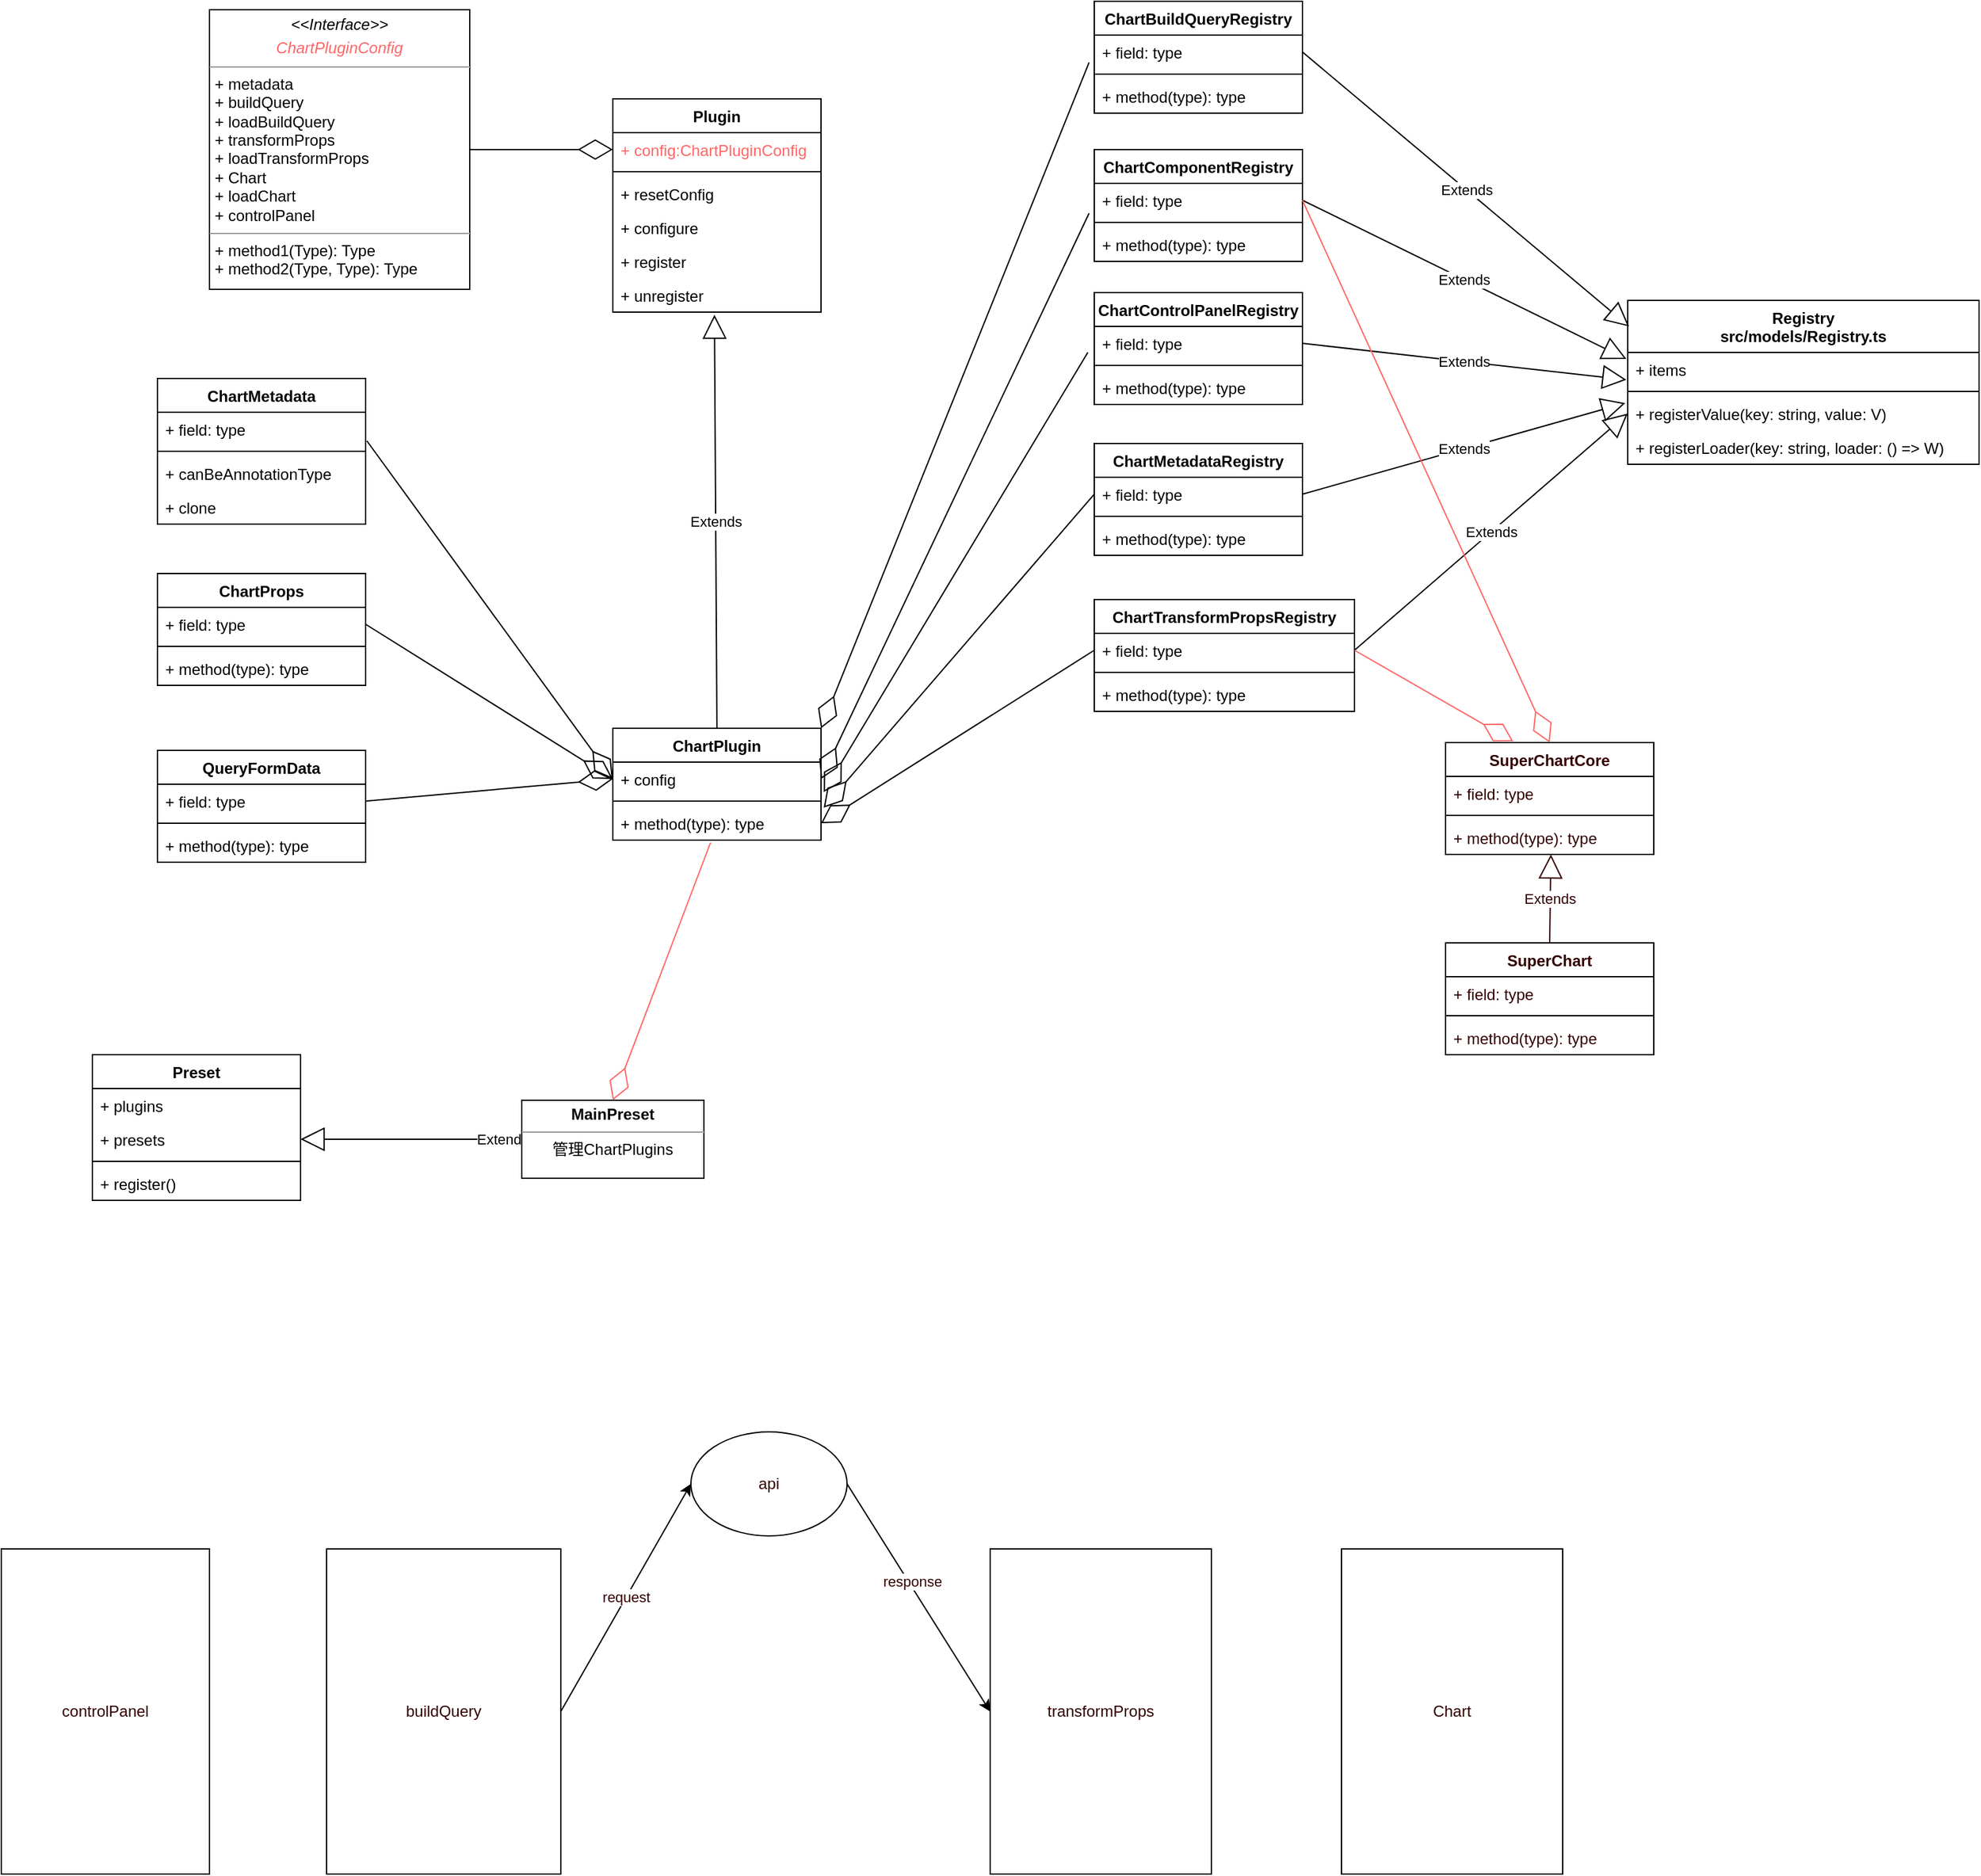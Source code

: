 <mxfile version="16.4.2" type="github">
  <diagram id="PTJ9c7ZdVEwkmotdVGtT" name="Page-1">
    <mxGraphModel dx="1426" dy="794" grid="1" gridSize="10" guides="1" tooltips="1" connect="1" arrows="1" fold="1" page="1" pageScale="1" pageWidth="3300" pageHeight="4681" math="0" shadow="0">
      <root>
        <mxCell id="0" />
        <mxCell id="1" parent="0" />
        <mxCell id="rIG7xJCUm3hWrijcsFpA-4" value="Registry&#xa;src/models/Registry.ts" style="swimlane;fontStyle=1;align=center;verticalAlign=top;childLayout=stackLayout;horizontal=1;startSize=40;horizontalStack=0;resizeParent=1;resizeParentMax=0;resizeLast=0;collapsible=1;marginBottom=0;" parent="1" vertex="1">
          <mxGeometry x="1430" y="470" width="270" height="126" as="geometry">
            <mxRectangle x="1070" y="330" width="80" height="26" as="alternateBounds" />
          </mxGeometry>
        </mxCell>
        <mxCell id="rIG7xJCUm3hWrijcsFpA-5" value="+ items" style="text;strokeColor=none;fillColor=none;align=left;verticalAlign=top;spacingLeft=4;spacingRight=4;overflow=hidden;rotatable=0;points=[[0,0.5],[1,0.5]];portConstraint=eastwest;" parent="rIG7xJCUm3hWrijcsFpA-4" vertex="1">
          <mxGeometry y="40" width="270" height="26" as="geometry" />
        </mxCell>
        <mxCell id="rIG7xJCUm3hWrijcsFpA-6" value="" style="line;strokeWidth=1;fillColor=none;align=left;verticalAlign=middle;spacingTop=-1;spacingLeft=3;spacingRight=3;rotatable=0;labelPosition=right;points=[];portConstraint=eastwest;" parent="rIG7xJCUm3hWrijcsFpA-4" vertex="1">
          <mxGeometry y="66" width="270" height="8" as="geometry" />
        </mxCell>
        <mxCell id="rIG7xJCUm3hWrijcsFpA-7" value="+ registerValue(key: string, value: V)" style="text;strokeColor=none;fillColor=none;align=left;verticalAlign=top;spacingLeft=4;spacingRight=4;overflow=hidden;rotatable=0;points=[[0,0.5],[1,0.5]];portConstraint=eastwest;" parent="rIG7xJCUm3hWrijcsFpA-4" vertex="1">
          <mxGeometry y="74" width="270" height="26" as="geometry" />
        </mxCell>
        <mxCell id="rIG7xJCUm3hWrijcsFpA-12" value="+ registerLoader(key: string, loader: () =&gt; W)" style="text;strokeColor=none;fillColor=none;align=left;verticalAlign=top;spacingLeft=4;spacingRight=4;overflow=hidden;rotatable=0;points=[[0,0.5],[1,0.5]];portConstraint=eastwest;" parent="rIG7xJCUm3hWrijcsFpA-4" vertex="1">
          <mxGeometry y="100" width="270" height="26" as="geometry" />
        </mxCell>
        <mxCell id="rIG7xJCUm3hWrijcsFpA-13" value="Extends" style="endArrow=block;endSize=16;endFill=0;html=1;rounded=0;exitX=1;exitY=0.5;exitDx=0;exitDy=0;entryX=0.004;entryY=0.159;entryDx=0;entryDy=0;entryPerimeter=0;" parent="1" edge="1" target="rIG7xJCUm3hWrijcsFpA-4" source="rIG7xJCUm3hWrijcsFpA-32">
          <mxGeometry width="160" relative="1" as="geometry">
            <mxPoint x="1190" y="260.5" as="sourcePoint" />
            <mxPoint x="1360" y="580" as="targetPoint" />
          </mxGeometry>
        </mxCell>
        <mxCell id="rIG7xJCUm3hWrijcsFpA-31" value="ChartBuildQueryRegistry" style="swimlane;fontStyle=1;align=center;verticalAlign=top;childLayout=stackLayout;horizontal=1;startSize=26;horizontalStack=0;resizeParent=1;resizeParentMax=0;resizeLast=0;collapsible=1;marginBottom=0;" parent="1" vertex="1">
          <mxGeometry x="1020" y="240" width="160" height="86" as="geometry" />
        </mxCell>
        <mxCell id="rIG7xJCUm3hWrijcsFpA-32" value="+ field: type" style="text;strokeColor=none;fillColor=none;align=left;verticalAlign=top;spacingLeft=4;spacingRight=4;overflow=hidden;rotatable=0;points=[[0,0.5],[1,0.5]];portConstraint=eastwest;" parent="rIG7xJCUm3hWrijcsFpA-31" vertex="1">
          <mxGeometry y="26" width="160" height="26" as="geometry" />
        </mxCell>
        <mxCell id="rIG7xJCUm3hWrijcsFpA-33" value="" style="line;strokeWidth=1;fillColor=none;align=left;verticalAlign=middle;spacingTop=-1;spacingLeft=3;spacingRight=3;rotatable=0;labelPosition=right;points=[];portConstraint=eastwest;" parent="rIG7xJCUm3hWrijcsFpA-31" vertex="1">
          <mxGeometry y="52" width="160" height="8" as="geometry" />
        </mxCell>
        <mxCell id="rIG7xJCUm3hWrijcsFpA-34" value="+ method(type): type" style="text;strokeColor=none;fillColor=none;align=left;verticalAlign=top;spacingLeft=4;spacingRight=4;overflow=hidden;rotatable=0;points=[[0,0.5],[1,0.5]];portConstraint=eastwest;" parent="rIG7xJCUm3hWrijcsFpA-31" vertex="1">
          <mxGeometry y="60" width="160" height="26" as="geometry" />
        </mxCell>
        <mxCell id="wdkPsjvmEhmPJZRDSZlT-5" value="ChartComponentRegistry" style="swimlane;fontStyle=1;align=center;verticalAlign=top;childLayout=stackLayout;horizontal=1;startSize=26;horizontalStack=0;resizeParent=1;resizeParentMax=0;resizeLast=0;collapsible=1;marginBottom=0;" vertex="1" parent="1">
          <mxGeometry x="1020" y="354" width="160" height="86" as="geometry" />
        </mxCell>
        <mxCell id="wdkPsjvmEhmPJZRDSZlT-6" value="+ field: type" style="text;strokeColor=none;fillColor=none;align=left;verticalAlign=top;spacingLeft=4;spacingRight=4;overflow=hidden;rotatable=0;points=[[0,0.5],[1,0.5]];portConstraint=eastwest;" vertex="1" parent="wdkPsjvmEhmPJZRDSZlT-5">
          <mxGeometry y="26" width="160" height="26" as="geometry" />
        </mxCell>
        <mxCell id="wdkPsjvmEhmPJZRDSZlT-7" value="" style="line;strokeWidth=1;fillColor=none;align=left;verticalAlign=middle;spacingTop=-1;spacingLeft=3;spacingRight=3;rotatable=0;labelPosition=right;points=[];portConstraint=eastwest;" vertex="1" parent="wdkPsjvmEhmPJZRDSZlT-5">
          <mxGeometry y="52" width="160" height="8" as="geometry" />
        </mxCell>
        <mxCell id="wdkPsjvmEhmPJZRDSZlT-8" value="+ method(type): type" style="text;strokeColor=none;fillColor=none;align=left;verticalAlign=top;spacingLeft=4;spacingRight=4;overflow=hidden;rotatable=0;points=[[0,0.5],[1,0.5]];portConstraint=eastwest;" vertex="1" parent="wdkPsjvmEhmPJZRDSZlT-5">
          <mxGeometry y="60" width="160" height="26" as="geometry" />
        </mxCell>
        <mxCell id="wdkPsjvmEhmPJZRDSZlT-9" value="ChartControlPanelRegistry" style="swimlane;fontStyle=1;align=center;verticalAlign=top;childLayout=stackLayout;horizontal=1;startSize=26;horizontalStack=0;resizeParent=1;resizeParentMax=0;resizeLast=0;collapsible=1;marginBottom=0;" vertex="1" parent="1">
          <mxGeometry x="1020" y="464" width="160" height="86" as="geometry" />
        </mxCell>
        <mxCell id="wdkPsjvmEhmPJZRDSZlT-10" value="+ field: type" style="text;strokeColor=none;fillColor=none;align=left;verticalAlign=top;spacingLeft=4;spacingRight=4;overflow=hidden;rotatable=0;points=[[0,0.5],[1,0.5]];portConstraint=eastwest;" vertex="1" parent="wdkPsjvmEhmPJZRDSZlT-9">
          <mxGeometry y="26" width="160" height="26" as="geometry" />
        </mxCell>
        <mxCell id="wdkPsjvmEhmPJZRDSZlT-11" value="" style="line;strokeWidth=1;fillColor=none;align=left;verticalAlign=middle;spacingTop=-1;spacingLeft=3;spacingRight=3;rotatable=0;labelPosition=right;points=[];portConstraint=eastwest;" vertex="1" parent="wdkPsjvmEhmPJZRDSZlT-9">
          <mxGeometry y="52" width="160" height="8" as="geometry" />
        </mxCell>
        <mxCell id="wdkPsjvmEhmPJZRDSZlT-12" value="+ method(type): type" style="text;strokeColor=none;fillColor=none;align=left;verticalAlign=top;spacingLeft=4;spacingRight=4;overflow=hidden;rotatable=0;points=[[0,0.5],[1,0.5]];portConstraint=eastwest;" vertex="1" parent="wdkPsjvmEhmPJZRDSZlT-9">
          <mxGeometry y="60" width="160" height="26" as="geometry" />
        </mxCell>
        <mxCell id="wdkPsjvmEhmPJZRDSZlT-13" value="ChartMetadataRegistry" style="swimlane;fontStyle=1;align=center;verticalAlign=top;childLayout=stackLayout;horizontal=1;startSize=26;horizontalStack=0;resizeParent=1;resizeParentMax=0;resizeLast=0;collapsible=1;marginBottom=0;" vertex="1" parent="1">
          <mxGeometry x="1020" y="580" width="160" height="86" as="geometry" />
        </mxCell>
        <mxCell id="wdkPsjvmEhmPJZRDSZlT-14" value="+ field: type" style="text;strokeColor=none;fillColor=none;align=left;verticalAlign=top;spacingLeft=4;spacingRight=4;overflow=hidden;rotatable=0;points=[[0,0.5],[1,0.5]];portConstraint=eastwest;" vertex="1" parent="wdkPsjvmEhmPJZRDSZlT-13">
          <mxGeometry y="26" width="160" height="26" as="geometry" />
        </mxCell>
        <mxCell id="wdkPsjvmEhmPJZRDSZlT-15" value="" style="line;strokeWidth=1;fillColor=none;align=left;verticalAlign=middle;spacingTop=-1;spacingLeft=3;spacingRight=3;rotatable=0;labelPosition=right;points=[];portConstraint=eastwest;" vertex="1" parent="wdkPsjvmEhmPJZRDSZlT-13">
          <mxGeometry y="52" width="160" height="8" as="geometry" />
        </mxCell>
        <mxCell id="wdkPsjvmEhmPJZRDSZlT-16" value="+ method(type): type" style="text;strokeColor=none;fillColor=none;align=left;verticalAlign=top;spacingLeft=4;spacingRight=4;overflow=hidden;rotatable=0;points=[[0,0.5],[1,0.5]];portConstraint=eastwest;" vertex="1" parent="wdkPsjvmEhmPJZRDSZlT-13">
          <mxGeometry y="60" width="160" height="26" as="geometry" />
        </mxCell>
        <mxCell id="wdkPsjvmEhmPJZRDSZlT-17" value="ChartTransformPropsRegistry" style="swimlane;fontStyle=1;align=center;verticalAlign=top;childLayout=stackLayout;horizontal=1;startSize=26;horizontalStack=0;resizeParent=1;resizeParentMax=0;resizeLast=0;collapsible=1;marginBottom=0;" vertex="1" parent="1">
          <mxGeometry x="1020" y="700" width="200" height="86" as="geometry" />
        </mxCell>
        <mxCell id="wdkPsjvmEhmPJZRDSZlT-18" value="+ field: type" style="text;strokeColor=none;fillColor=none;align=left;verticalAlign=top;spacingLeft=4;spacingRight=4;overflow=hidden;rotatable=0;points=[[0,0.5],[1,0.5]];portConstraint=eastwest;" vertex="1" parent="wdkPsjvmEhmPJZRDSZlT-17">
          <mxGeometry y="26" width="200" height="26" as="geometry" />
        </mxCell>
        <mxCell id="wdkPsjvmEhmPJZRDSZlT-19" value="" style="line;strokeWidth=1;fillColor=none;align=left;verticalAlign=middle;spacingTop=-1;spacingLeft=3;spacingRight=3;rotatable=0;labelPosition=right;points=[];portConstraint=eastwest;" vertex="1" parent="wdkPsjvmEhmPJZRDSZlT-17">
          <mxGeometry y="52" width="200" height="8" as="geometry" />
        </mxCell>
        <mxCell id="wdkPsjvmEhmPJZRDSZlT-20" value="+ method(type): type" style="text;strokeColor=none;fillColor=none;align=left;verticalAlign=top;spacingLeft=4;spacingRight=4;overflow=hidden;rotatable=0;points=[[0,0.5],[1,0.5]];portConstraint=eastwest;" vertex="1" parent="wdkPsjvmEhmPJZRDSZlT-17">
          <mxGeometry y="60" width="200" height="26" as="geometry" />
        </mxCell>
        <mxCell id="wdkPsjvmEhmPJZRDSZlT-22" value="Extends" style="endArrow=block;endSize=16;endFill=0;html=1;rounded=0;entryX=-0.004;entryY=0.192;entryDx=0;entryDy=0;entryPerimeter=0;exitX=1;exitY=0.5;exitDx=0;exitDy=0;" edge="1" parent="1" source="wdkPsjvmEhmPJZRDSZlT-6" target="rIG7xJCUm3hWrijcsFpA-5">
          <mxGeometry width="160" relative="1" as="geometry">
            <mxPoint x="1140" y="534" as="sourcePoint" />
            <mxPoint x="1300" y="534" as="targetPoint" />
          </mxGeometry>
        </mxCell>
        <mxCell id="wdkPsjvmEhmPJZRDSZlT-23" value="Extends" style="endArrow=block;endSize=16;endFill=0;html=1;rounded=0;exitX=1;exitY=0.5;exitDx=0;exitDy=0;entryX=-0.004;entryY=0.808;entryDx=0;entryDy=0;entryPerimeter=0;" edge="1" parent="1" source="wdkPsjvmEhmPJZRDSZlT-10" target="rIG7xJCUm3hWrijcsFpA-5">
          <mxGeometry width="160" relative="1" as="geometry">
            <mxPoint x="1140" y="534" as="sourcePoint" />
            <mxPoint x="1470" y="574" as="targetPoint" />
          </mxGeometry>
        </mxCell>
        <mxCell id="wdkPsjvmEhmPJZRDSZlT-25" value="Extends" style="endArrow=block;endSize=16;endFill=0;html=1;rounded=0;exitX=1;exitY=0.5;exitDx=0;exitDy=0;entryX=-0.007;entryY=0.192;entryDx=0;entryDy=0;entryPerimeter=0;" edge="1" parent="1" source="wdkPsjvmEhmPJZRDSZlT-14" target="rIG7xJCUm3hWrijcsFpA-7">
          <mxGeometry width="160" relative="1" as="geometry">
            <mxPoint x="1140" y="534" as="sourcePoint" />
            <mxPoint x="1300" y="534" as="targetPoint" />
          </mxGeometry>
        </mxCell>
        <mxCell id="wdkPsjvmEhmPJZRDSZlT-27" value="Extends" style="endArrow=block;endSize=16;endFill=0;html=1;rounded=0;exitX=1;exitY=0.5;exitDx=0;exitDy=0;entryX=0;entryY=0.5;entryDx=0;entryDy=0;" edge="1" parent="1" source="wdkPsjvmEhmPJZRDSZlT-18" target="rIG7xJCUm3hWrijcsFpA-7">
          <mxGeometry width="160" relative="1" as="geometry">
            <mxPoint x="1140" y="534" as="sourcePoint" />
            <mxPoint x="1520" y="524" as="targetPoint" />
          </mxGeometry>
        </mxCell>
        <mxCell id="wdkPsjvmEhmPJZRDSZlT-28" value="Preset" style="swimlane;fontStyle=1;align=center;verticalAlign=top;childLayout=stackLayout;horizontal=1;startSize=26;horizontalStack=0;resizeParent=1;resizeParentMax=0;resizeLast=0;collapsible=1;marginBottom=0;" vertex="1" parent="1">
          <mxGeometry x="250" y="1050" width="160" height="112" as="geometry" />
        </mxCell>
        <mxCell id="wdkPsjvmEhmPJZRDSZlT-32" value="+ plugins" style="text;strokeColor=none;fillColor=none;align=left;verticalAlign=top;spacingLeft=4;spacingRight=4;overflow=hidden;rotatable=0;points=[[0,0.5],[1,0.5]];portConstraint=eastwest;" vertex="1" parent="wdkPsjvmEhmPJZRDSZlT-28">
          <mxGeometry y="26" width="160" height="26" as="geometry" />
        </mxCell>
        <mxCell id="wdkPsjvmEhmPJZRDSZlT-29" value="+ presets" style="text;strokeColor=none;fillColor=none;align=left;verticalAlign=top;spacingLeft=4;spacingRight=4;overflow=hidden;rotatable=0;points=[[0,0.5],[1,0.5]];portConstraint=eastwest;" vertex="1" parent="wdkPsjvmEhmPJZRDSZlT-28">
          <mxGeometry y="52" width="160" height="26" as="geometry" />
        </mxCell>
        <mxCell id="wdkPsjvmEhmPJZRDSZlT-30" value="" style="line;strokeWidth=1;fillColor=none;align=left;verticalAlign=middle;spacingTop=-1;spacingLeft=3;spacingRight=3;rotatable=0;labelPosition=right;points=[];portConstraint=eastwest;" vertex="1" parent="wdkPsjvmEhmPJZRDSZlT-28">
          <mxGeometry y="78" width="160" height="8" as="geometry" />
        </mxCell>
        <mxCell id="wdkPsjvmEhmPJZRDSZlT-31" value="+ register()" style="text;strokeColor=none;fillColor=none;align=left;verticalAlign=top;spacingLeft=4;spacingRight=4;overflow=hidden;rotatable=0;points=[[0,0.5],[1,0.5]];portConstraint=eastwest;" vertex="1" parent="wdkPsjvmEhmPJZRDSZlT-28">
          <mxGeometry y="86" width="160" height="26" as="geometry" />
        </mxCell>
        <mxCell id="wdkPsjvmEhmPJZRDSZlT-37" value="Extends" style="endArrow=block;endSize=16;endFill=0;html=1;rounded=0;entryX=1;entryY=0.5;entryDx=0;entryDy=0;exitX=1;exitY=0.5;exitDx=0;exitDy=0;" edge="1" parent="1" source="wdkPsjvmEhmPJZRDSZlT-38" target="wdkPsjvmEhmPJZRDSZlT-29">
          <mxGeometry width="160" relative="1" as="geometry">
            <mxPoint x="1350" y="1130" as="sourcePoint" />
            <mxPoint x="1510" y="1130" as="targetPoint" />
          </mxGeometry>
        </mxCell>
        <mxCell id="wdkPsjvmEhmPJZRDSZlT-38" value="&lt;p style=&quot;margin: 0px ; margin-top: 4px ; text-align: center&quot;&gt;&lt;b&gt;MainPreset&lt;/b&gt;&lt;/p&gt;&lt;hr size=&quot;1&quot;&gt;&lt;div style=&quot;text-align: center ; height: 2px&quot;&gt;管理ChartPlugins&lt;/div&gt;" style="verticalAlign=top;align=left;overflow=fill;fontSize=12;fontFamily=Helvetica;html=1;" vertex="1" parent="1">
          <mxGeometry x="580" y="1085" width="140" height="60" as="geometry" />
        </mxCell>
        <mxCell id="wdkPsjvmEhmPJZRDSZlT-46" value="Plugin" style="swimlane;fontStyle=1;align=center;verticalAlign=top;childLayout=stackLayout;horizontal=1;startSize=26;horizontalStack=0;resizeParent=1;resizeParentMax=0;resizeLast=0;collapsible=1;marginBottom=0;" vertex="1" parent="1">
          <mxGeometry x="650" y="315" width="160" height="164" as="geometry" />
        </mxCell>
        <mxCell id="wdkPsjvmEhmPJZRDSZlT-47" value="+ config:ChartPluginConfig" style="text;strokeColor=none;fillColor=none;align=left;verticalAlign=top;spacingLeft=4;spacingRight=4;overflow=hidden;rotatable=0;points=[[0,0.5],[1,0.5]];portConstraint=eastwest;fontColor=#FF6666;" vertex="1" parent="wdkPsjvmEhmPJZRDSZlT-46">
          <mxGeometry y="26" width="160" height="26" as="geometry" />
        </mxCell>
        <mxCell id="wdkPsjvmEhmPJZRDSZlT-48" value="" style="line;strokeWidth=1;fillColor=none;align=left;verticalAlign=middle;spacingTop=-1;spacingLeft=3;spacingRight=3;rotatable=0;labelPosition=right;points=[];portConstraint=eastwest;" vertex="1" parent="wdkPsjvmEhmPJZRDSZlT-46">
          <mxGeometry y="52" width="160" height="8" as="geometry" />
        </mxCell>
        <mxCell id="wdkPsjvmEhmPJZRDSZlT-49" value="+ resetConfig" style="text;strokeColor=none;fillColor=none;align=left;verticalAlign=top;spacingLeft=4;spacingRight=4;overflow=hidden;rotatable=0;points=[[0,0.5],[1,0.5]];portConstraint=eastwest;" vertex="1" parent="wdkPsjvmEhmPJZRDSZlT-46">
          <mxGeometry y="60" width="160" height="26" as="geometry" />
        </mxCell>
        <mxCell id="wdkPsjvmEhmPJZRDSZlT-50" value="+ configure" style="text;strokeColor=none;fillColor=none;align=left;verticalAlign=top;spacingLeft=4;spacingRight=4;overflow=hidden;rotatable=0;points=[[0,0.5],[1,0.5]];portConstraint=eastwest;" vertex="1" parent="wdkPsjvmEhmPJZRDSZlT-46">
          <mxGeometry y="86" width="160" height="26" as="geometry" />
        </mxCell>
        <mxCell id="wdkPsjvmEhmPJZRDSZlT-51" value="+ register" style="text;strokeColor=none;fillColor=none;align=left;verticalAlign=top;spacingLeft=4;spacingRight=4;overflow=hidden;rotatable=0;points=[[0,0.5],[1,0.5]];portConstraint=eastwest;" vertex="1" parent="wdkPsjvmEhmPJZRDSZlT-46">
          <mxGeometry y="112" width="160" height="26" as="geometry" />
        </mxCell>
        <mxCell id="wdkPsjvmEhmPJZRDSZlT-52" value="+ unregister" style="text;strokeColor=none;fillColor=none;align=left;verticalAlign=top;spacingLeft=4;spacingRight=4;overflow=hidden;rotatable=0;points=[[0,0.5],[1,0.5]];portConstraint=eastwest;" vertex="1" parent="wdkPsjvmEhmPJZRDSZlT-46">
          <mxGeometry y="138" width="160" height="26" as="geometry" />
        </mxCell>
        <mxCell id="wdkPsjvmEhmPJZRDSZlT-53" value="ChartPlugin" style="swimlane;fontStyle=1;align=center;verticalAlign=top;childLayout=stackLayout;horizontal=1;startSize=26;horizontalStack=0;resizeParent=1;resizeParentMax=0;resizeLast=0;collapsible=1;marginBottom=0;" vertex="1" parent="1">
          <mxGeometry x="650" y="799" width="160" height="86" as="geometry" />
        </mxCell>
        <mxCell id="wdkPsjvmEhmPJZRDSZlT-54" value="+ config" style="text;strokeColor=none;fillColor=none;align=left;verticalAlign=top;spacingLeft=4;spacingRight=4;overflow=hidden;rotatable=0;points=[[0,0.5],[1,0.5]];portConstraint=eastwest;" vertex="1" parent="wdkPsjvmEhmPJZRDSZlT-53">
          <mxGeometry y="26" width="160" height="26" as="geometry" />
        </mxCell>
        <mxCell id="wdkPsjvmEhmPJZRDSZlT-55" value="" style="line;strokeWidth=1;fillColor=none;align=left;verticalAlign=middle;spacingTop=-1;spacingLeft=3;spacingRight=3;rotatable=0;labelPosition=right;points=[];portConstraint=eastwest;" vertex="1" parent="wdkPsjvmEhmPJZRDSZlT-53">
          <mxGeometry y="52" width="160" height="8" as="geometry" />
        </mxCell>
        <mxCell id="wdkPsjvmEhmPJZRDSZlT-56" value="+ method(type): type" style="text;strokeColor=none;fillColor=none;align=left;verticalAlign=top;spacingLeft=4;spacingRight=4;overflow=hidden;rotatable=0;points=[[0,0.5],[1,0.5]];portConstraint=eastwest;" vertex="1" parent="wdkPsjvmEhmPJZRDSZlT-53">
          <mxGeometry y="60" width="160" height="26" as="geometry" />
        </mxCell>
        <mxCell id="wdkPsjvmEhmPJZRDSZlT-57" value="Extends" style="endArrow=block;endSize=16;endFill=0;html=1;rounded=0;exitX=0.5;exitY=0;exitDx=0;exitDy=0;entryX=0.488;entryY=1.077;entryDx=0;entryDy=0;entryPerimeter=0;" edge="1" parent="1" source="wdkPsjvmEhmPJZRDSZlT-53" target="wdkPsjvmEhmPJZRDSZlT-52">
          <mxGeometry width="160" relative="1" as="geometry">
            <mxPoint x="740" y="860" as="sourcePoint" />
            <mxPoint x="900" y="860" as="targetPoint" />
          </mxGeometry>
        </mxCell>
        <mxCell id="wdkPsjvmEhmPJZRDSZlT-58" value="ChartMetadata" style="swimlane;fontStyle=1;align=center;verticalAlign=top;childLayout=stackLayout;horizontal=1;startSize=26;horizontalStack=0;resizeParent=1;resizeParentMax=0;resizeLast=0;collapsible=1;marginBottom=0;" vertex="1" parent="1">
          <mxGeometry x="300" y="530" width="160" height="112" as="geometry" />
        </mxCell>
        <mxCell id="wdkPsjvmEhmPJZRDSZlT-59" value="+ field: type" style="text;strokeColor=none;fillColor=none;align=left;verticalAlign=top;spacingLeft=4;spacingRight=4;overflow=hidden;rotatable=0;points=[[0,0.5],[1,0.5]];portConstraint=eastwest;" vertex="1" parent="wdkPsjvmEhmPJZRDSZlT-58">
          <mxGeometry y="26" width="160" height="26" as="geometry" />
        </mxCell>
        <mxCell id="wdkPsjvmEhmPJZRDSZlT-60" value="" style="line;strokeWidth=1;fillColor=none;align=left;verticalAlign=middle;spacingTop=-1;spacingLeft=3;spacingRight=3;rotatable=0;labelPosition=right;points=[];portConstraint=eastwest;" vertex="1" parent="wdkPsjvmEhmPJZRDSZlT-58">
          <mxGeometry y="52" width="160" height="8" as="geometry" />
        </mxCell>
        <mxCell id="wdkPsjvmEhmPJZRDSZlT-61" value="+ canBeAnnotationType" style="text;strokeColor=none;fillColor=none;align=left;verticalAlign=top;spacingLeft=4;spacingRight=4;overflow=hidden;rotatable=0;points=[[0,0.5],[1,0.5]];portConstraint=eastwest;" vertex="1" parent="wdkPsjvmEhmPJZRDSZlT-58">
          <mxGeometry y="60" width="160" height="26" as="geometry" />
        </mxCell>
        <mxCell id="wdkPsjvmEhmPJZRDSZlT-62" value="+ clone" style="text;strokeColor=none;fillColor=none;align=left;verticalAlign=top;spacingLeft=4;spacingRight=4;overflow=hidden;rotatable=0;points=[[0,0.5],[1,0.5]];portConstraint=eastwest;" vertex="1" parent="wdkPsjvmEhmPJZRDSZlT-58">
          <mxGeometry y="86" width="160" height="26" as="geometry" />
        </mxCell>
        <mxCell id="wdkPsjvmEhmPJZRDSZlT-63" value="ChartProps" style="swimlane;fontStyle=1;align=center;verticalAlign=top;childLayout=stackLayout;horizontal=1;startSize=26;horizontalStack=0;resizeParent=1;resizeParentMax=0;resizeLast=0;collapsible=1;marginBottom=0;" vertex="1" parent="1">
          <mxGeometry x="300" y="680" width="160" height="86" as="geometry" />
        </mxCell>
        <mxCell id="wdkPsjvmEhmPJZRDSZlT-64" value="+ field: type" style="text;strokeColor=none;fillColor=none;align=left;verticalAlign=top;spacingLeft=4;spacingRight=4;overflow=hidden;rotatable=0;points=[[0,0.5],[1,0.5]];portConstraint=eastwest;" vertex="1" parent="wdkPsjvmEhmPJZRDSZlT-63">
          <mxGeometry y="26" width="160" height="26" as="geometry" />
        </mxCell>
        <mxCell id="wdkPsjvmEhmPJZRDSZlT-65" value="" style="line;strokeWidth=1;fillColor=none;align=left;verticalAlign=middle;spacingTop=-1;spacingLeft=3;spacingRight=3;rotatable=0;labelPosition=right;points=[];portConstraint=eastwest;" vertex="1" parent="wdkPsjvmEhmPJZRDSZlT-63">
          <mxGeometry y="52" width="160" height="8" as="geometry" />
        </mxCell>
        <mxCell id="wdkPsjvmEhmPJZRDSZlT-66" value="+ method(type): type" style="text;strokeColor=none;fillColor=none;align=left;verticalAlign=top;spacingLeft=4;spacingRight=4;overflow=hidden;rotatable=0;points=[[0,0.5],[1,0.5]];portConstraint=eastwest;" vertex="1" parent="wdkPsjvmEhmPJZRDSZlT-63">
          <mxGeometry y="60" width="160" height="26" as="geometry" />
        </mxCell>
        <mxCell id="wdkPsjvmEhmPJZRDSZlT-74" value="QueryFormData" style="swimlane;fontStyle=1;align=center;verticalAlign=top;childLayout=stackLayout;horizontal=1;startSize=26;horizontalStack=0;resizeParent=1;resizeParentMax=0;resizeLast=0;collapsible=1;marginBottom=0;" vertex="1" parent="1">
          <mxGeometry x="300" y="816" width="160" height="86" as="geometry" />
        </mxCell>
        <mxCell id="wdkPsjvmEhmPJZRDSZlT-75" value="+ field: type" style="text;strokeColor=none;fillColor=none;align=left;verticalAlign=top;spacingLeft=4;spacingRight=4;overflow=hidden;rotatable=0;points=[[0,0.5],[1,0.5]];portConstraint=eastwest;" vertex="1" parent="wdkPsjvmEhmPJZRDSZlT-74">
          <mxGeometry y="26" width="160" height="26" as="geometry" />
        </mxCell>
        <mxCell id="wdkPsjvmEhmPJZRDSZlT-76" value="" style="line;strokeWidth=1;fillColor=none;align=left;verticalAlign=middle;spacingTop=-1;spacingLeft=3;spacingRight=3;rotatable=0;labelPosition=right;points=[];portConstraint=eastwest;" vertex="1" parent="wdkPsjvmEhmPJZRDSZlT-74">
          <mxGeometry y="52" width="160" height="8" as="geometry" />
        </mxCell>
        <mxCell id="wdkPsjvmEhmPJZRDSZlT-77" value="+ method(type): type" style="text;strokeColor=none;fillColor=none;align=left;verticalAlign=top;spacingLeft=4;spacingRight=4;overflow=hidden;rotatable=0;points=[[0,0.5],[1,0.5]];portConstraint=eastwest;" vertex="1" parent="wdkPsjvmEhmPJZRDSZlT-74">
          <mxGeometry y="60" width="160" height="26" as="geometry" />
        </mxCell>
        <mxCell id="wdkPsjvmEhmPJZRDSZlT-79" value="&lt;p style=&quot;margin: 0px ; margin-top: 4px ; text-align: center&quot;&gt;&lt;i&gt;&amp;lt;&amp;lt;Interface&amp;gt;&amp;gt;&lt;/i&gt;&lt;br&gt;&lt;/p&gt;&lt;p style=&quot;margin: 0px ; margin-top: 4px ; text-align: center&quot;&gt;&lt;i&gt;&lt;font color=&quot;#ff6666&quot;&gt;ChartPluginConfig&lt;/font&gt;&lt;/i&gt;&lt;/p&gt;&lt;hr size=&quot;1&quot;&gt;&lt;p style=&quot;margin: 0px ; margin-left: 4px&quot;&gt;+ metadata&lt;br&gt;+ buildQuery&lt;/p&gt;&lt;p style=&quot;margin: 0px ; margin-left: 4px&quot;&gt;+ loadBuildQuery&lt;/p&gt;&lt;p style=&quot;margin: 0px ; margin-left: 4px&quot;&gt;+ transformProps&lt;/p&gt;&lt;p style=&quot;margin: 0px ; margin-left: 4px&quot;&gt;+ loadTransformProps&lt;/p&gt;&lt;p style=&quot;margin: 0px ; margin-left: 4px&quot;&gt;+ Chart&lt;/p&gt;&lt;p style=&quot;margin: 0px ; margin-left: 4px&quot;&gt;+ loadChart&lt;/p&gt;&lt;p style=&quot;margin: 0px ; margin-left: 4px&quot;&gt;+ controlPanel&lt;/p&gt;&lt;hr size=&quot;1&quot;&gt;&lt;p style=&quot;margin: 0px ; margin-left: 4px&quot;&gt;+ method1(Type): Type&lt;br&gt;+ method2(Type, Type): Type&lt;/p&gt;" style="verticalAlign=top;align=left;overflow=fill;fontSize=12;fontFamily=Helvetica;html=1;" vertex="1" parent="1">
          <mxGeometry x="340" y="246.5" width="200" height="215" as="geometry" />
        </mxCell>
        <mxCell id="wdkPsjvmEhmPJZRDSZlT-84" value="&lt;font color=&quot;#330000&quot;&gt;controlPanel&lt;/font&gt;" style="rounded=0;whiteSpace=wrap;html=1;fontColor=#FF6666;" vertex="1" parent="1">
          <mxGeometry x="180" y="1430" width="160" height="250" as="geometry" />
        </mxCell>
        <mxCell id="wdkPsjvmEhmPJZRDSZlT-85" value="buildQuery" style="rounded=0;whiteSpace=wrap;html=1;fontColor=#330000;" vertex="1" parent="1">
          <mxGeometry x="430" y="1430" width="180" height="250" as="geometry" />
        </mxCell>
        <mxCell id="wdkPsjvmEhmPJZRDSZlT-86" value="transformProps" style="rounded=0;whiteSpace=wrap;html=1;fontColor=#330000;" vertex="1" parent="1">
          <mxGeometry x="940" y="1430" width="170" height="250" as="geometry" />
        </mxCell>
        <mxCell id="wdkPsjvmEhmPJZRDSZlT-87" value="api" style="ellipse;whiteSpace=wrap;html=1;fontColor=#330000;" vertex="1" parent="1">
          <mxGeometry x="710" y="1340" width="120" height="80" as="geometry" />
        </mxCell>
        <mxCell id="wdkPsjvmEhmPJZRDSZlT-88" value="Chart" style="rounded=0;whiteSpace=wrap;html=1;fontColor=#330000;" vertex="1" parent="1">
          <mxGeometry x="1210" y="1430" width="170" height="250" as="geometry" />
        </mxCell>
        <mxCell id="wdkPsjvmEhmPJZRDSZlT-89" value="request" style="endArrow=classic;html=1;rounded=0;fontColor=#330000;exitX=1;exitY=0.5;exitDx=0;exitDy=0;entryX=0;entryY=0.5;entryDx=0;entryDy=0;" edge="1" parent="1" source="wdkPsjvmEhmPJZRDSZlT-85" target="wdkPsjvmEhmPJZRDSZlT-87">
          <mxGeometry width="50" height="50" relative="1" as="geometry">
            <mxPoint x="760" y="1640" as="sourcePoint" />
            <mxPoint x="810" y="1590" as="targetPoint" />
          </mxGeometry>
        </mxCell>
        <mxCell id="wdkPsjvmEhmPJZRDSZlT-90" value="" style="endArrow=classic;html=1;rounded=0;fontColor=#330000;exitX=1;exitY=0.5;exitDx=0;exitDy=0;entryX=0;entryY=0.5;entryDx=0;entryDy=0;" edge="1" parent="1" source="wdkPsjvmEhmPJZRDSZlT-87" target="wdkPsjvmEhmPJZRDSZlT-86">
          <mxGeometry width="50" height="50" relative="1" as="geometry">
            <mxPoint x="760" y="1640" as="sourcePoint" />
            <mxPoint x="810" y="1590" as="targetPoint" />
          </mxGeometry>
        </mxCell>
        <mxCell id="wdkPsjvmEhmPJZRDSZlT-91" value="response&lt;br&gt;" style="edgeLabel;html=1;align=center;verticalAlign=middle;resizable=0;points=[];fontColor=#330000;" vertex="1" connectable="0" parent="wdkPsjvmEhmPJZRDSZlT-90">
          <mxGeometry x="-0.132" y="2" relative="1" as="geometry">
            <mxPoint as="offset" />
          </mxGeometry>
        </mxCell>
        <mxCell id="wdkPsjvmEhmPJZRDSZlT-92" value="SuperChartCore" style="swimlane;fontStyle=1;align=center;verticalAlign=top;childLayout=stackLayout;horizontal=1;startSize=26;horizontalStack=0;resizeParent=1;resizeParentMax=0;resizeLast=0;collapsible=1;marginBottom=0;fontColor=#330000;" vertex="1" parent="1">
          <mxGeometry x="1290" y="810" width="160" height="86" as="geometry" />
        </mxCell>
        <mxCell id="wdkPsjvmEhmPJZRDSZlT-93" value="+ field: type" style="text;strokeColor=none;fillColor=none;align=left;verticalAlign=top;spacingLeft=4;spacingRight=4;overflow=hidden;rotatable=0;points=[[0,0.5],[1,0.5]];portConstraint=eastwest;fontColor=#330000;" vertex="1" parent="wdkPsjvmEhmPJZRDSZlT-92">
          <mxGeometry y="26" width="160" height="26" as="geometry" />
        </mxCell>
        <mxCell id="wdkPsjvmEhmPJZRDSZlT-94" value="" style="line;strokeWidth=1;fillColor=none;align=left;verticalAlign=middle;spacingTop=-1;spacingLeft=3;spacingRight=3;rotatable=0;labelPosition=right;points=[];portConstraint=eastwest;fontColor=#330000;" vertex="1" parent="wdkPsjvmEhmPJZRDSZlT-92">
          <mxGeometry y="52" width="160" height="8" as="geometry" />
        </mxCell>
        <mxCell id="wdkPsjvmEhmPJZRDSZlT-95" value="+ method(type): type" style="text;strokeColor=none;fillColor=none;align=left;verticalAlign=top;spacingLeft=4;spacingRight=4;overflow=hidden;rotatable=0;points=[[0,0.5],[1,0.5]];portConstraint=eastwest;fontColor=#330000;" vertex="1" parent="wdkPsjvmEhmPJZRDSZlT-92">
          <mxGeometry y="60" width="160" height="26" as="geometry" />
        </mxCell>
        <mxCell id="wdkPsjvmEhmPJZRDSZlT-96" value="" style="endArrow=diamondThin;endFill=0;endSize=24;html=1;rounded=0;fontColor=#330000;exitX=1;exitY=0.5;exitDx=0;exitDy=0;entryX=0;entryY=0.5;entryDx=0;entryDy=0;" edge="1" parent="1" source="wdkPsjvmEhmPJZRDSZlT-79" target="wdkPsjvmEhmPJZRDSZlT-47">
          <mxGeometry width="160" relative="1" as="geometry">
            <mxPoint x="490" y="526.5" as="sourcePoint" />
            <mxPoint x="650" y="526.5" as="targetPoint" />
          </mxGeometry>
        </mxCell>
        <mxCell id="wdkPsjvmEhmPJZRDSZlT-97" value="" style="endArrow=diamondThin;endFill=0;endSize=24;html=1;rounded=0;fontColor=#330000;entryX=1;entryY=0.5;entryDx=0;entryDy=0;exitX=-0.025;exitY=0.885;exitDx=0;exitDy=0;exitPerimeter=0;" edge="1" parent="1" source="wdkPsjvmEhmPJZRDSZlT-6" target="wdkPsjvmEhmPJZRDSZlT-54">
          <mxGeometry width="160" relative="1" as="geometry">
            <mxPoint x="660" y="397" as="sourcePoint" />
            <mxPoint x="820" y="397" as="targetPoint" />
          </mxGeometry>
        </mxCell>
        <mxCell id="wdkPsjvmEhmPJZRDSZlT-98" value="" style="endArrow=diamondThin;endFill=0;endSize=24;html=1;rounded=0;fontColor=#330000;entryX=1;entryY=0;entryDx=0;entryDy=0;exitX=-0.025;exitY=0.808;exitDx=0;exitDy=0;exitPerimeter=0;" edge="1" parent="1" source="rIG7xJCUm3hWrijcsFpA-32" target="wdkPsjvmEhmPJZRDSZlT-53">
          <mxGeometry width="160" relative="1" as="geometry">
            <mxPoint x="780" y="600" as="sourcePoint" />
            <mxPoint x="940" y="600" as="targetPoint" />
          </mxGeometry>
        </mxCell>
        <mxCell id="wdkPsjvmEhmPJZRDSZlT-99" value="" style="endArrow=diamondThin;endFill=0;endSize=24;html=1;rounded=0;fontColor=#330000;entryX=1.013;entryY=0.885;entryDx=0;entryDy=0;entryPerimeter=0;exitX=-0.031;exitY=0.769;exitDx=0;exitDy=0;exitPerimeter=0;" edge="1" parent="1" source="wdkPsjvmEhmPJZRDSZlT-10" target="wdkPsjvmEhmPJZRDSZlT-54">
          <mxGeometry width="160" relative="1" as="geometry">
            <mxPoint x="780" y="610" as="sourcePoint" />
            <mxPoint x="940" y="610" as="targetPoint" />
          </mxGeometry>
        </mxCell>
        <mxCell id="wdkPsjvmEhmPJZRDSZlT-100" value="" style="endArrow=diamondThin;endFill=0;endSize=24;html=1;rounded=0;fontColor=#330000;exitX=0;exitY=0.5;exitDx=0;exitDy=0;entryX=1.013;entryY=0.038;entryDx=0;entryDy=0;entryPerimeter=0;" edge="1" parent="1" source="wdkPsjvmEhmPJZRDSZlT-14" target="wdkPsjvmEhmPJZRDSZlT-56">
          <mxGeometry width="160" relative="1" as="geometry">
            <mxPoint x="780" y="680" as="sourcePoint" />
            <mxPoint x="800" y="830" as="targetPoint" />
          </mxGeometry>
        </mxCell>
        <mxCell id="wdkPsjvmEhmPJZRDSZlT-101" value="" style="endArrow=diamondThin;endFill=0;endSize=24;html=1;rounded=0;fontColor=#330000;exitX=0;exitY=0.5;exitDx=0;exitDy=0;entryX=1;entryY=0.5;entryDx=0;entryDy=0;" edge="1" parent="1" source="wdkPsjvmEhmPJZRDSZlT-18" target="wdkPsjvmEhmPJZRDSZlT-56">
          <mxGeometry width="160" relative="1" as="geometry">
            <mxPoint x="780" y="680" as="sourcePoint" />
            <mxPoint x="800" y="830" as="targetPoint" />
          </mxGeometry>
        </mxCell>
        <mxCell id="wdkPsjvmEhmPJZRDSZlT-102" value="" style="endArrow=diamondThin;endFill=0;endSize=24;html=1;rounded=0;fontColor=#330000;exitX=1.006;exitY=0.846;exitDx=0;exitDy=0;exitPerimeter=0;entryX=0;entryY=0.5;entryDx=0;entryDy=0;" edge="1" parent="1" source="wdkPsjvmEhmPJZRDSZlT-59" target="wdkPsjvmEhmPJZRDSZlT-54">
          <mxGeometry width="160" relative="1" as="geometry">
            <mxPoint x="790" y="720" as="sourcePoint" />
            <mxPoint x="950" y="720" as="targetPoint" />
          </mxGeometry>
        </mxCell>
        <mxCell id="wdkPsjvmEhmPJZRDSZlT-103" value="" style="endArrow=diamondThin;endFill=0;endSize=24;html=1;rounded=0;fontColor=#330000;exitX=1;exitY=0.5;exitDx=0;exitDy=0;entryX=0;entryY=0.5;entryDx=0;entryDy=0;" edge="1" parent="1" source="wdkPsjvmEhmPJZRDSZlT-64" target="wdkPsjvmEhmPJZRDSZlT-54">
          <mxGeometry width="160" relative="1" as="geometry">
            <mxPoint x="790" y="720" as="sourcePoint" />
            <mxPoint x="950" y="720" as="targetPoint" />
          </mxGeometry>
        </mxCell>
        <mxCell id="wdkPsjvmEhmPJZRDSZlT-104" value="" style="endArrow=diamondThin;endFill=0;endSize=24;html=1;rounded=0;fontColor=#330000;exitX=1;exitY=0.5;exitDx=0;exitDy=0;entryX=0;entryY=0.5;entryDx=0;entryDy=0;" edge="1" parent="1" source="wdkPsjvmEhmPJZRDSZlT-75" target="wdkPsjvmEhmPJZRDSZlT-54">
          <mxGeometry width="160" relative="1" as="geometry">
            <mxPoint x="790" y="720" as="sourcePoint" />
            <mxPoint x="950" y="720" as="targetPoint" />
          </mxGeometry>
        </mxCell>
        <mxCell id="wdkPsjvmEhmPJZRDSZlT-105" value="" style="endArrow=diamondThin;endFill=0;endSize=24;html=1;rounded=0;fontColor=#330000;entryX=0.5;entryY=0;entryDx=0;entryDy=0;exitX=0.469;exitY=1.077;exitDx=0;exitDy=0;exitPerimeter=0;strokeColor=#FF6666;" edge="1" parent="1" source="wdkPsjvmEhmPJZRDSZlT-56" target="wdkPsjvmEhmPJZRDSZlT-38">
          <mxGeometry width="160" relative="1" as="geometry">
            <mxPoint x="820" y="880" as="sourcePoint" />
            <mxPoint x="980" y="880" as="targetPoint" />
          </mxGeometry>
        </mxCell>
        <mxCell id="wdkPsjvmEhmPJZRDSZlT-106" value="" style="endArrow=diamondThin;endFill=0;endSize=24;html=1;rounded=0;fontColor=#330000;strokeColor=#FF6666;exitX=1;exitY=0.5;exitDx=0;exitDy=0;entryX=0.5;entryY=0;entryDx=0;entryDy=0;" edge="1" parent="1" source="wdkPsjvmEhmPJZRDSZlT-6" target="wdkPsjvmEhmPJZRDSZlT-92">
          <mxGeometry width="160" relative="1" as="geometry">
            <mxPoint x="820" y="620" as="sourcePoint" />
            <mxPoint x="1380" y="850" as="targetPoint" />
          </mxGeometry>
        </mxCell>
        <mxCell id="wdkPsjvmEhmPJZRDSZlT-107" value="" style="endArrow=diamondThin;endFill=0;endSize=24;html=1;rounded=0;fontColor=#330000;strokeColor=#FF6666;exitX=1;exitY=0.5;exitDx=0;exitDy=0;entryX=0.325;entryY=-0.012;entryDx=0;entryDy=0;entryPerimeter=0;" edge="1" parent="1" source="wdkPsjvmEhmPJZRDSZlT-18" target="wdkPsjvmEhmPJZRDSZlT-92">
          <mxGeometry width="160" relative="1" as="geometry">
            <mxPoint x="820" y="860" as="sourcePoint" />
            <mxPoint x="980" y="860" as="targetPoint" />
          </mxGeometry>
        </mxCell>
        <mxCell id="wdkPsjvmEhmPJZRDSZlT-108" value="SuperChart" style="swimlane;fontStyle=1;align=center;verticalAlign=top;childLayout=stackLayout;horizontal=1;startSize=26;horizontalStack=0;resizeParent=1;resizeParentMax=0;resizeLast=0;collapsible=1;marginBottom=0;fontColor=#330000;" vertex="1" parent="1">
          <mxGeometry x="1290" y="964" width="160" height="86" as="geometry" />
        </mxCell>
        <mxCell id="wdkPsjvmEhmPJZRDSZlT-109" value="+ field: type" style="text;strokeColor=none;fillColor=none;align=left;verticalAlign=top;spacingLeft=4;spacingRight=4;overflow=hidden;rotatable=0;points=[[0,0.5],[1,0.5]];portConstraint=eastwest;fontColor=#330000;" vertex="1" parent="wdkPsjvmEhmPJZRDSZlT-108">
          <mxGeometry y="26" width="160" height="26" as="geometry" />
        </mxCell>
        <mxCell id="wdkPsjvmEhmPJZRDSZlT-110" value="" style="line;strokeWidth=1;fillColor=none;align=left;verticalAlign=middle;spacingTop=-1;spacingLeft=3;spacingRight=3;rotatable=0;labelPosition=right;points=[];portConstraint=eastwest;fontColor=#330000;" vertex="1" parent="wdkPsjvmEhmPJZRDSZlT-108">
          <mxGeometry y="52" width="160" height="8" as="geometry" />
        </mxCell>
        <mxCell id="wdkPsjvmEhmPJZRDSZlT-111" value="+ method(type): type" style="text;strokeColor=none;fillColor=none;align=left;verticalAlign=top;spacingLeft=4;spacingRight=4;overflow=hidden;rotatable=0;points=[[0,0.5],[1,0.5]];portConstraint=eastwest;fontColor=#330000;" vertex="1" parent="wdkPsjvmEhmPJZRDSZlT-108">
          <mxGeometry y="60" width="160" height="26" as="geometry" />
        </mxCell>
        <mxCell id="wdkPsjvmEhmPJZRDSZlT-112" value="Extends" style="endArrow=block;endSize=16;endFill=0;html=1;rounded=0;fontColor=#330000;strokeColor=#330000;entryX=0.506;entryY=1;entryDx=0;entryDy=0;entryPerimeter=0;exitX=0.5;exitY=0;exitDx=0;exitDy=0;" edge="1" parent="1" source="wdkPsjvmEhmPJZRDSZlT-108" target="wdkPsjvmEhmPJZRDSZlT-95">
          <mxGeometry width="160" relative="1" as="geometry">
            <mxPoint x="820" y="800" as="sourcePoint" />
            <mxPoint x="980" y="800" as="targetPoint" />
          </mxGeometry>
        </mxCell>
      </root>
    </mxGraphModel>
  </diagram>
</mxfile>
